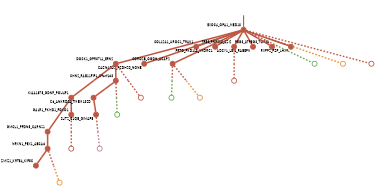 strict digraph  {
graph[splines=false]; nodesep=0.7; rankdir=TB; ranksep=0.6; forcelabels=true; dpi=600; size=2.5;
0 [color="#be5742ff", fillcolor="#be5742ff", fixedsize=true, fontname=Lato, fontsize="12pt", height="0.25", label="", penwidth=3, shape=circle, style=filled, xlabel=EXOC4_OPA1_MED13];
2 [color="#be5742ff", fillcolor="#be5742ff", fixedsize=true, fontname=Lato, fontsize="12pt", height="0.25", label="", penwidth=3, shape=circle, style=filled, xlabel=DOCK1_GPR37L1_ERN2];
4 [color="#be5742ff", fillcolor="#be5742ff", fixedsize=true, fontname=Lato, fontsize="12pt", height="0.25", label="", penwidth=3, shape=circle, style=filled, xlabel=CACNA2D2_PCDH20_NONE];
5 [color="#be5742ff", fillcolor="#be5742ff", fixedsize=true, fontname=Lato, fontsize="12pt", height="0.25", label="", penwidth=3, shape=circle, style=filled, xlabel=CORO2B_OGDH_ACAP2];
7 [color="#be5742ff", fillcolor="#be5742ff", fixedsize=true, fontname=Lato, fontsize="12pt", height="0.25", label="", penwidth=3, shape=circle, style=filled, xlabel=COL12A1_UROC1_TRAK1];
8 [color="#be5742ff", fillcolor="#be5742ff", fixedsize=true, fontname=Lato, fontsize="12pt", height="0.25", label="", penwidth=3, shape=circle, style=filled, xlabel=PRTG_PKD1L3_VKORC1];
11 [color="#be5742ff", fillcolor="#be5742ff", fixedsize=true, fontname=Lato, fontsize="12pt", height="0.25", label="", penwidth=3, shape=circle, style=filled, xlabel=TP53_RNF213_AZI2];
15 [color="#be5742ff", fillcolor="#be5742ff", fixedsize=true, fontname=Lato, fontsize="12pt", height="0.25", label="", penwidth=3, shape=circle, style=filled, xlabel=ADCY1_LGI4_RABEPK];
16 [color="#be5742ff", fillcolor="#be5742ff", fixedsize=true, fontname=Lato, fontsize="12pt", height="0.25", label="", penwidth=3, shape=circle, style=filled, xlabel=PEG3_ATP5G3_TOP3A];
17 [color="#be5742ff", fillcolor="#be5742ff", fixedsize=true, fontname=Lato, fontsize="12pt", height="0.25", label="", penwidth=3, shape=circle, style=filled, xlabel=RXFP2_PZP_LHX9];
18 [color="#6aa84fff", fillcolor="#6aa84fff", fixedsize=true, fontname=Lato, fontsize="12pt", height="0.25", label="", penwidth=3, shape=circle, style=solid, xlabel=""];
22 [color="#e69138ff", fillcolor="#e69138ff", fixedsize=true, fontname=Lato, fontsize="12pt", height="0.25", label="", penwidth=3, shape=circle, style=solid, xlabel=""];
25 [color="#be5742ff", fillcolor="#be5742ff", fixedsize=true, fontname=Lato, fontsize="12pt", height="0.25", label="", penwidth=3, shape=circle, style=solid, xlabel=""];
1 [color="#be5742ff", fillcolor="#be5742ff", fixedsize=true, fontname=Lato, fontsize="12pt", height="0.25", label="", penwidth=3, shape=circle, style=filled, xlabel=GMCL1_PFDN5_CARNS1];
14 [color="#be5742ff", fillcolor="#be5742ff", fixedsize=true, fontname=Lato, fontsize="12pt", height="0.25", label="", penwidth=3, shape=circle, style=filled, xlabel=NRXN1_PEX1_ABCA6];
3 [color="#be5742ff", fillcolor="#be5742ff", fixedsize=true, fontname=Lato, fontsize="12pt", height="0.25", label="", penwidth=3, shape=circle, style=filled, xlabel=KIAA1875_GDNF_POU4F1];
10 [color="#be5742ff", fillcolor="#be5742ff", fixedsize=true, fontname=Lato, fontsize="12pt", height="0.25", label="", penwidth=3, shape=circle, style=filled, xlabel=CHN2_RAB11FIP1_C9orf163];
26 [color="#be5742ff", fillcolor="#be5742ff", fixedsize=true, fontname=Lato, fontsize="12pt", height="0.25", label="", penwidth=3, shape=circle, style=solid, xlabel=""];
6 [color="#be5742ff", fillcolor="#be5742ff", fixedsize=true, fontname=Lato, fontsize="12pt", height="0.25", label="", penwidth=3, shape=circle, style=filled, xlabel=GALR1_PKHD1_FOXO1];
19 [color="#6aa84fff", fillcolor="#6aa84fff", fixedsize=true, fontname=Lato, fontsize="12pt", height="0.25", label="", penwidth=3, shape=circle, style=solid, xlabel=""];
23 [color="#e69138ff", fillcolor="#e69138ff", fixedsize=true, fontname=Lato, fontsize="12pt", height="0.25", label="", penwidth=3, shape=circle, style=solid, xlabel=""];
27 [color="#be5742ff", fillcolor="#be5742ff", fixedsize=true, fontname=Lato, fontsize="12pt", height="0.25", label="", penwidth=3, shape=circle, style=solid, xlabel=""];
13 [color="#be5742ff", fillcolor="#be5742ff", fixedsize=true, fontname=Lato, fontsize="12pt", height="0.25", label="", penwidth=3, shape=circle, style=filled, xlabel=C6_ANKRD24_TMEM132D];
20 [color="#6aa84fff", fillcolor="#6aa84fff", fixedsize=true, fontname=Lato, fontsize="12pt", height="0.25", label="", penwidth=3, shape=circle, style=solid, xlabel=""];
28 [color="#be5742ff", fillcolor="#be5742ff", fixedsize=true, fontname=Lato, fontsize="12pt", height="0.25", label="", penwidth=3, shape=circle, style=solid, xlabel=""];
12 [color="#be5742ff", fillcolor="#be5742ff", fixedsize=true, fontname=Lato, fontsize="12pt", height="0.25", label="", penwidth=3, shape=circle, style=filled, xlabel=SLIT2_C1QB_GIMAP8];
21 [color="#c27ba0ff", fillcolor="#c27ba0ff", fixedsize=true, fontname=Lato, fontsize="12pt", height="0.25", label="", penwidth=3, shape=circle, style=solid, xlabel=""];
9 [color="#be5742ff", fillcolor="#be5742ff", fixedsize=true, fontname=Lato, fontsize="12pt", height="0.25", label="", penwidth=3, shape=circle, style=filled, xlabel=ZMIZ1_KRT84_KIF5C];
24 [color="#e69138ff", fillcolor="#e69138ff", fixedsize=true, fontname=Lato, fontsize="12pt", height="0.25", label="", penwidth=3, shape=circle, style=solid, xlabel=""];
normal [label="", penwidth=3, style=invis, xlabel=EXOC4_OPA1_MED13];
0 -> 2  [arrowsize=0, color="#be5742ff;0.5:#be5742ff", minlen="2.0", penwidth="5.5", style=solid];
0 -> 4  [arrowsize=0, color="#be5742ff;0.5:#be5742ff", minlen="2.0", penwidth="5.5", style=solid];
0 -> 5  [arrowsize=0, color="#be5742ff;0.5:#be5742ff", minlen="2.0", penwidth="5.5", style=solid];
0 -> 7  [arrowsize=0, color="#be5742ff;0.5:#be5742ff", minlen="1.7999999523162842", penwidth="5.5", style=solid];
0 -> 8  [arrowsize=0, color="#be5742ff;0.5:#be5742ff", minlen="1.7999999523162842", penwidth="5.5", style=solid];
0 -> 11  [arrowsize=0, color="#be5742ff;0.5:#be5742ff", minlen="1.600000023841858", penwidth="5.5", style=solid];
0 -> 15  [arrowsize=0, color="#be5742ff;0.5:#be5742ff", minlen="1.1999999284744263", penwidth="5.5", style=solid];
0 -> 16  [arrowsize=0, color="#be5742ff;0.5:#be5742ff", minlen="1.1999999284744263", penwidth="5.5", style=solid];
0 -> 17  [arrowsize=0, color="#be5742ff;0.5:#be5742ff", minlen="1.0", penwidth="5.5", style=solid];
0 -> 18  [arrowsize=0, color="#be5742ff;0.5:#6aa84fff", minlen="2.0", penwidth=5, style=dashed];
0 -> 22  [arrowsize=0, color="#be5742ff;0.5:#e69138ff", minlen="2.0", penwidth=5, style=dashed];
0 -> 25  [arrowsize=0, color="#be5742ff;0.5:#be5742ff", minlen="2.0", penwidth=5, style=dashed];
2 -> 3  [arrowsize=0, color="#be5742ff;0.5:#be5742ff", minlen="2.0", penwidth="5.5", style=solid];
2 -> 10  [arrowsize=0, color="#be5742ff;0.5:#be5742ff", minlen="1.600000023841858", penwidth="5.5", style=solid];
2 -> 26  [arrowsize=0, color="#be5742ff;0.5:#be5742ff", minlen="2.0", penwidth=5, style=dashed];
5 -> 19  [arrowsize=0, color="#be5742ff;0.5:#6aa84fff", minlen="2.0", penwidth=5, style=dashed];
5 -> 23  [arrowsize=0, color="#be5742ff;0.5:#e69138ff", minlen="2.0", penwidth=5, style=dashed];
11 -> 28  [arrowsize=0, color="#be5742ff;0.5:#be5742ff", minlen="2.0", penwidth=5, style=dashed];
1 -> 14  [arrowsize=0, color="#be5742ff;0.5:#be5742ff", minlen="1.1999999284744263", penwidth="5.5", style=solid];
14 -> 9  [arrowsize=0, color="#be5742ff;0.5:#be5742ff", minlen="1.600000023841858", penwidth="5.5", style=solid];
14 -> 24  [arrowsize=0, color="#be5742ff;0.5:#e69138ff", minlen="2.0", penwidth=5, style=dashed];
3 -> 1  [arrowsize=0, color="#be5742ff;0.5:#be5742ff", minlen="2.0", penwidth="5.5", style=solid];
3 -> 6  [arrowsize=0, color="#be5742ff;0.5:#be5742ff", minlen="1.7999999523162842", penwidth="5.5", style=solid];
10 -> 13  [arrowsize=0, color="#be5742ff;0.5:#be5742ff", minlen="1.1999999284744263", penwidth="5.5", style=solid];
10 -> 20  [arrowsize=0, color="#be5742ff;0.5:#6aa84fff", minlen="2.0", penwidth=5, style=dashed];
6 -> 27  [arrowsize=0, color="#be5742ff;0.5:#be5742ff", minlen="2.0", penwidth=5, style=dashed];
13 -> 12  [arrowsize=0, color="#be5742ff;0.5:#be5742ff", minlen="1.399999976158142", penwidth="5.5", style=solid];
12 -> 21  [arrowsize=0, color="#be5742ff;0.5:#c27ba0ff", minlen="2.0", penwidth=5, style=dashed];
normal -> 0  [arrowsize=0, color="#be5742ff", label="", penwidth=4, style=solid];
}
